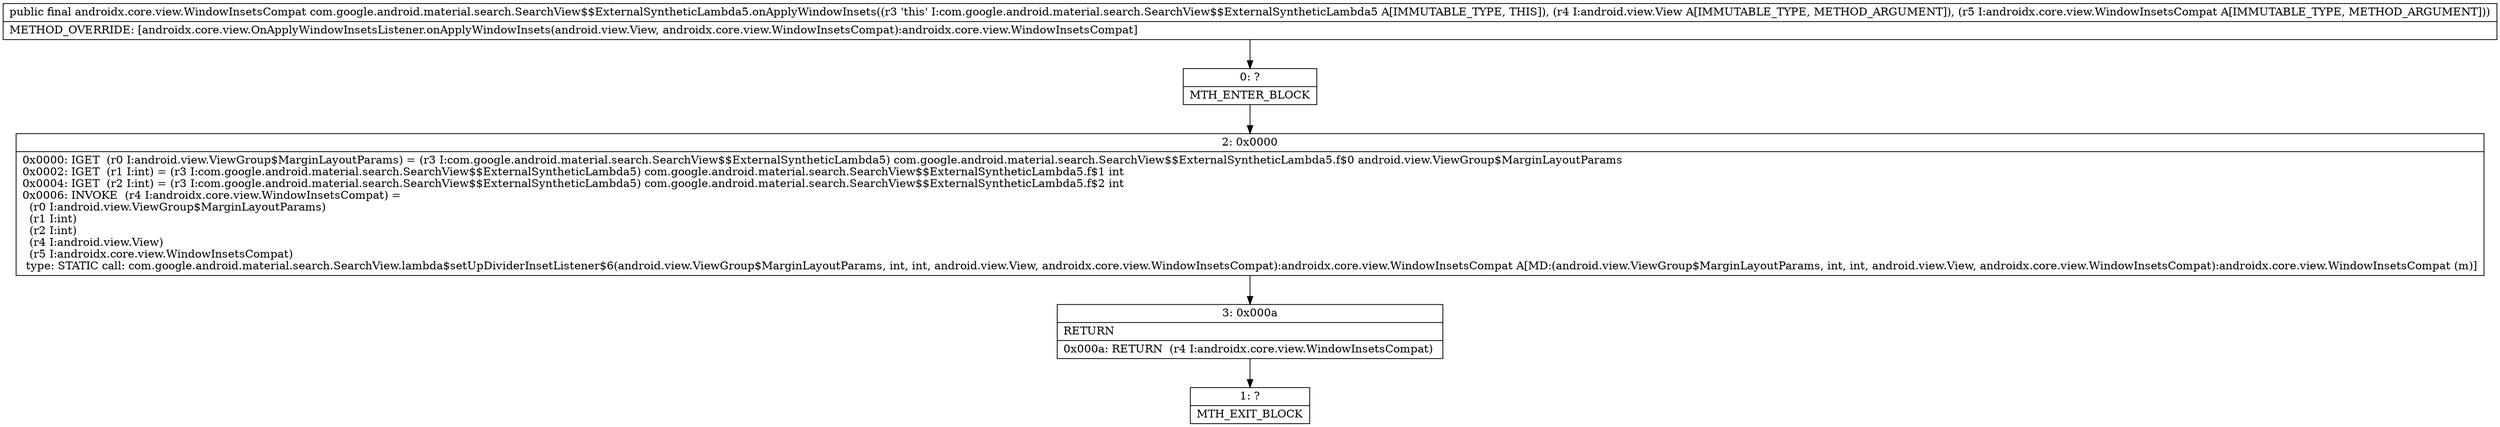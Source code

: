 digraph "CFG forcom.google.android.material.search.SearchView$$ExternalSyntheticLambda5.onApplyWindowInsets(Landroid\/view\/View;Landroidx\/core\/view\/WindowInsetsCompat;)Landroidx\/core\/view\/WindowInsetsCompat;" {
Node_0 [shape=record,label="{0\:\ ?|MTH_ENTER_BLOCK\l}"];
Node_2 [shape=record,label="{2\:\ 0x0000|0x0000: IGET  (r0 I:android.view.ViewGroup$MarginLayoutParams) = (r3 I:com.google.android.material.search.SearchView$$ExternalSyntheticLambda5) com.google.android.material.search.SearchView$$ExternalSyntheticLambda5.f$0 android.view.ViewGroup$MarginLayoutParams \l0x0002: IGET  (r1 I:int) = (r3 I:com.google.android.material.search.SearchView$$ExternalSyntheticLambda5) com.google.android.material.search.SearchView$$ExternalSyntheticLambda5.f$1 int \l0x0004: IGET  (r2 I:int) = (r3 I:com.google.android.material.search.SearchView$$ExternalSyntheticLambda5) com.google.android.material.search.SearchView$$ExternalSyntheticLambda5.f$2 int \l0x0006: INVOKE  (r4 I:androidx.core.view.WindowInsetsCompat) = \l  (r0 I:android.view.ViewGroup$MarginLayoutParams)\l  (r1 I:int)\l  (r2 I:int)\l  (r4 I:android.view.View)\l  (r5 I:androidx.core.view.WindowInsetsCompat)\l type: STATIC call: com.google.android.material.search.SearchView.lambda$setUpDividerInsetListener$6(android.view.ViewGroup$MarginLayoutParams, int, int, android.view.View, androidx.core.view.WindowInsetsCompat):androidx.core.view.WindowInsetsCompat A[MD:(android.view.ViewGroup$MarginLayoutParams, int, int, android.view.View, androidx.core.view.WindowInsetsCompat):androidx.core.view.WindowInsetsCompat (m)]\l}"];
Node_3 [shape=record,label="{3\:\ 0x000a|RETURN\l|0x000a: RETURN  (r4 I:androidx.core.view.WindowInsetsCompat) \l}"];
Node_1 [shape=record,label="{1\:\ ?|MTH_EXIT_BLOCK\l}"];
MethodNode[shape=record,label="{public final androidx.core.view.WindowInsetsCompat com.google.android.material.search.SearchView$$ExternalSyntheticLambda5.onApplyWindowInsets((r3 'this' I:com.google.android.material.search.SearchView$$ExternalSyntheticLambda5 A[IMMUTABLE_TYPE, THIS]), (r4 I:android.view.View A[IMMUTABLE_TYPE, METHOD_ARGUMENT]), (r5 I:androidx.core.view.WindowInsetsCompat A[IMMUTABLE_TYPE, METHOD_ARGUMENT]))  | METHOD_OVERRIDE: [androidx.core.view.OnApplyWindowInsetsListener.onApplyWindowInsets(android.view.View, androidx.core.view.WindowInsetsCompat):androidx.core.view.WindowInsetsCompat]\l}"];
MethodNode -> Node_0;Node_0 -> Node_2;
Node_2 -> Node_3;
Node_3 -> Node_1;
}

